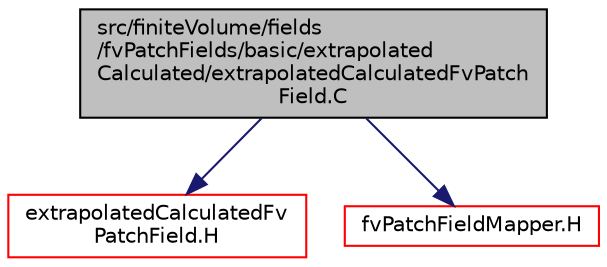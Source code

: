 digraph "src/finiteVolume/fields/fvPatchFields/basic/extrapolatedCalculated/extrapolatedCalculatedFvPatchField.C"
{
  bgcolor="transparent";
  edge [fontname="Helvetica",fontsize="10",labelfontname="Helvetica",labelfontsize="10"];
  node [fontname="Helvetica",fontsize="10",shape=record];
  Node0 [label="src/finiteVolume/fields\l/fvPatchFields/basic/extrapolated\lCalculated/extrapolatedCalculatedFvPatch\lField.C",height=0.2,width=0.4,color="black", fillcolor="grey75", style="filled", fontcolor="black"];
  Node0 -> Node1 [color="midnightblue",fontsize="10",style="solid",fontname="Helvetica"];
  Node1 [label="extrapolatedCalculatedFv\lPatchField.H",height=0.2,width=0.4,color="red",URL="$a01583.html"];
  Node0 -> Node206 [color="midnightblue",fontsize="10",style="solid",fontname="Helvetica"];
  Node206 [label="fvPatchFieldMapper.H",height=0.2,width=0.4,color="red",URL="$a02630.html"];
}
